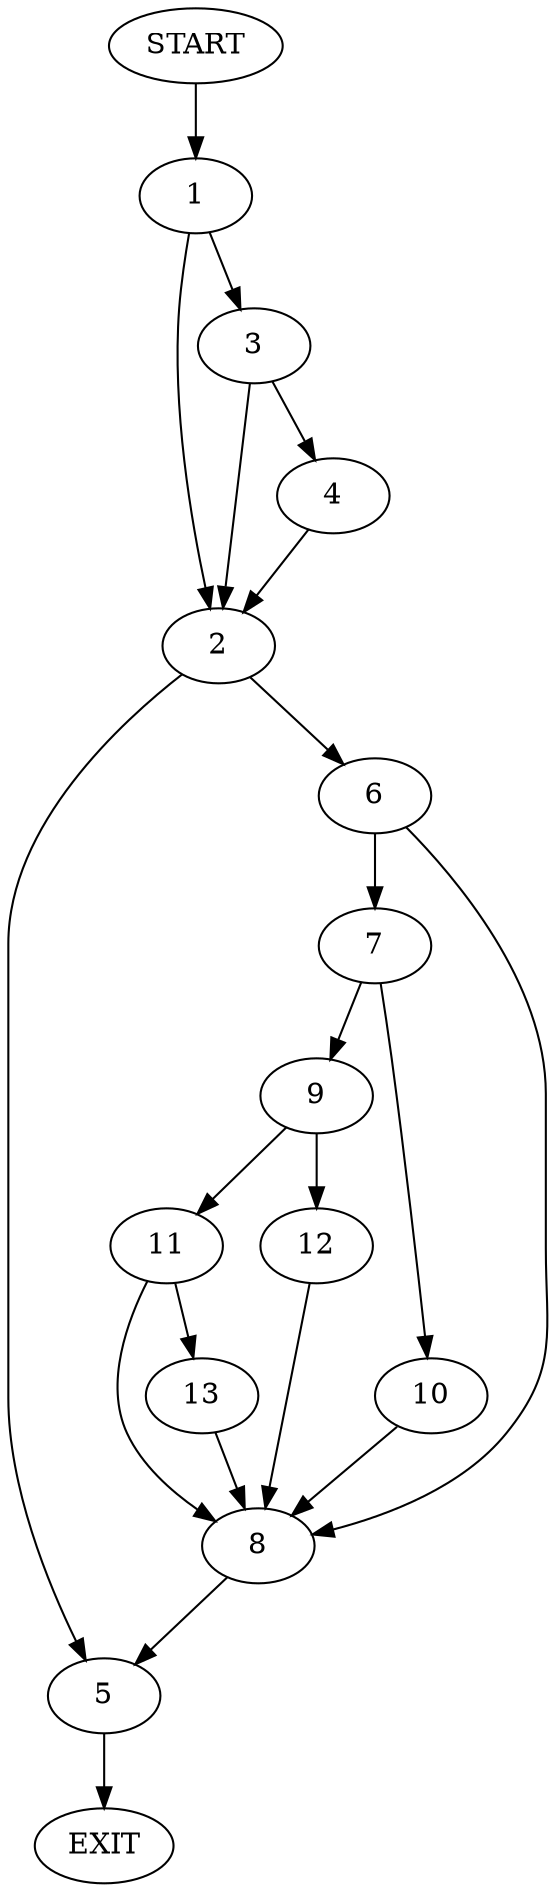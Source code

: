 digraph {
0 [label="START"]
14 [label="EXIT"]
0 -> 1
1 -> 2
1 -> 3
3 -> 2
3 -> 4
2 -> 5
2 -> 6
4 -> 2
5 -> 14
6 -> 7
6 -> 8
7 -> 9
7 -> 10
8 -> 5
10 -> 8
9 -> 11
9 -> 12
11 -> 13
11 -> 8
12 -> 8
13 -> 8
}
